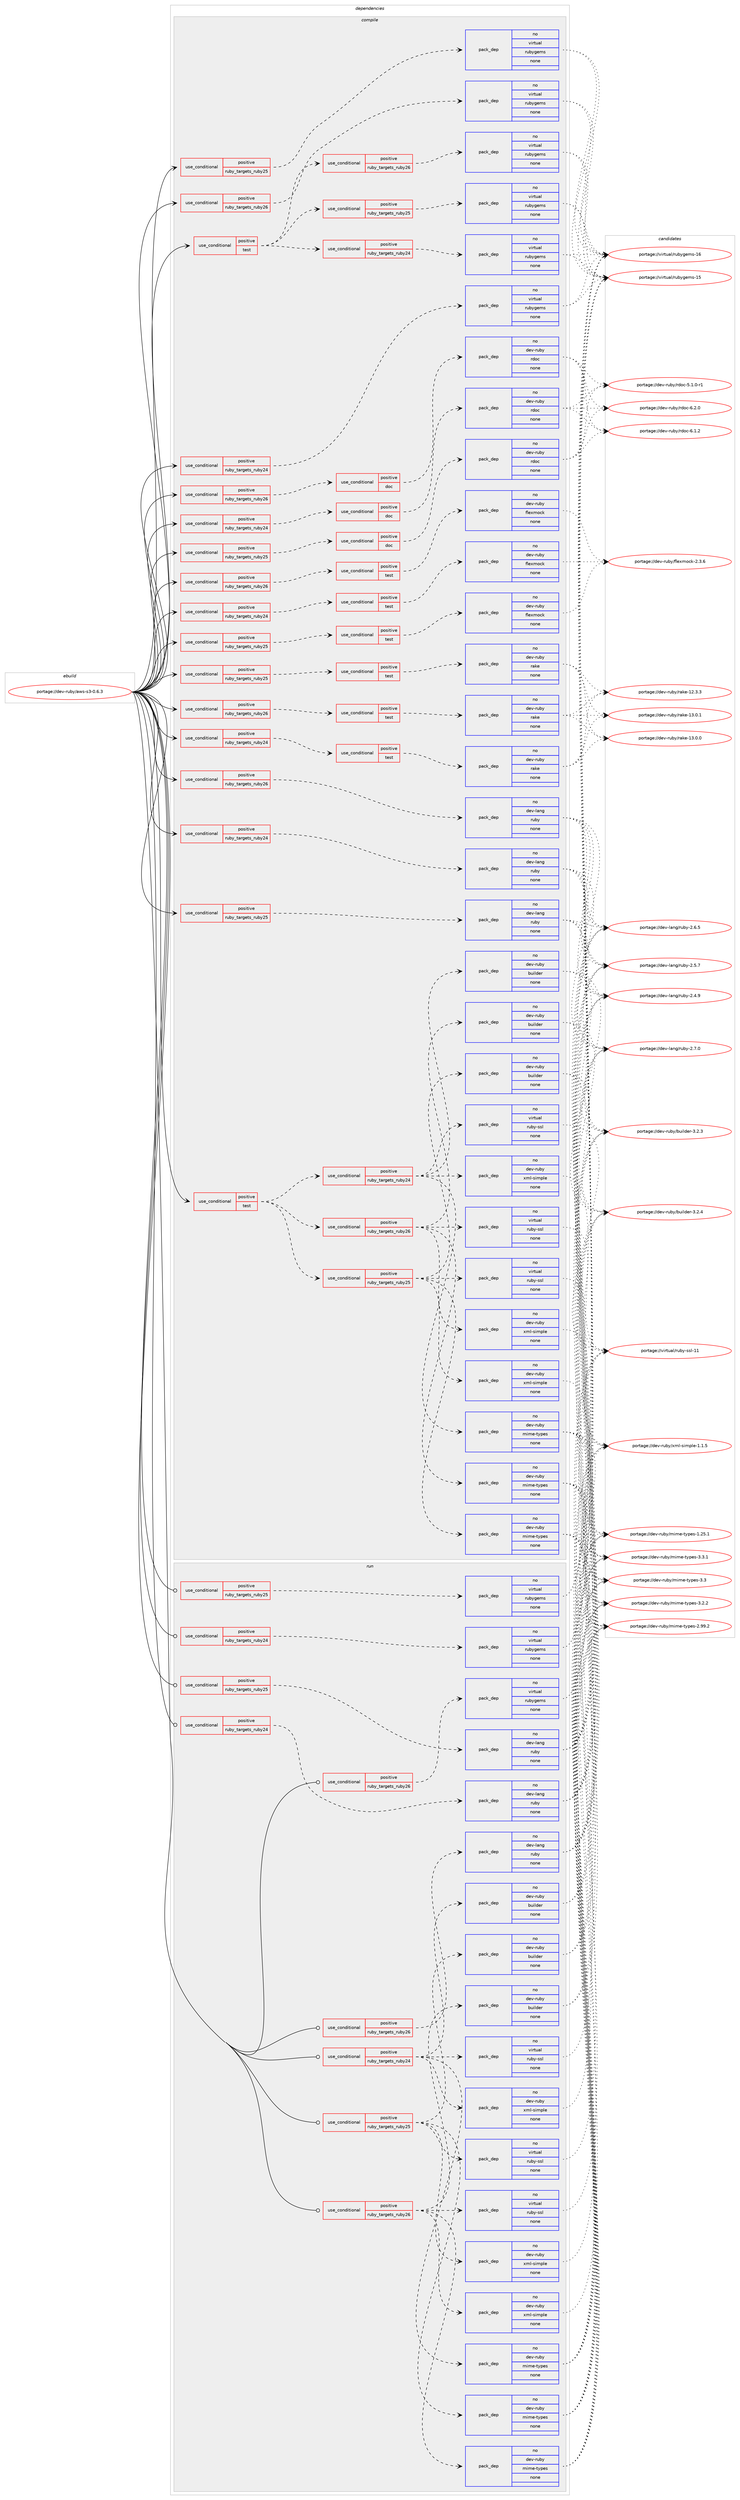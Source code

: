digraph prolog {

# *************
# Graph options
# *************

newrank=true;
concentrate=true;
compound=true;
graph [rankdir=LR,fontname=Helvetica,fontsize=10,ranksep=1.5];#, ranksep=2.5, nodesep=0.2];
edge  [arrowhead=vee];
node  [fontname=Helvetica,fontsize=10];

# **********
# The ebuild
# **********

subgraph cluster_leftcol {
color=gray;
rank=same;
label=<<i>ebuild</i>>;
id [label="portage://dev-ruby/aws-s3-0.6.3", color=red, width=4, href="../dev-ruby/aws-s3-0.6.3.svg"];
}

# ****************
# The dependencies
# ****************

subgraph cluster_midcol {
color=gray;
label=<<i>dependencies</i>>;
subgraph cluster_compile {
fillcolor="#eeeeee";
style=filled;
label=<<i>compile</i>>;
subgraph cond93172 {
dependency367430 [label=<<TABLE BORDER="0" CELLBORDER="1" CELLSPACING="0" CELLPADDING="4"><TR><TD ROWSPAN="3" CELLPADDING="10">use_conditional</TD></TR><TR><TD>positive</TD></TR><TR><TD>ruby_targets_ruby24</TD></TR></TABLE>>, shape=none, color=red];
subgraph cond93173 {
dependency367431 [label=<<TABLE BORDER="0" CELLBORDER="1" CELLSPACING="0" CELLPADDING="4"><TR><TD ROWSPAN="3" CELLPADDING="10">use_conditional</TD></TR><TR><TD>positive</TD></TR><TR><TD>doc</TD></TR></TABLE>>, shape=none, color=red];
subgraph pack269434 {
dependency367432 [label=<<TABLE BORDER="0" CELLBORDER="1" CELLSPACING="0" CELLPADDING="4" WIDTH="220"><TR><TD ROWSPAN="6" CELLPADDING="30">pack_dep</TD></TR><TR><TD WIDTH="110">no</TD></TR><TR><TD>dev-ruby</TD></TR><TR><TD>rdoc</TD></TR><TR><TD>none</TD></TR><TR><TD></TD></TR></TABLE>>, shape=none, color=blue];
}
dependency367431:e -> dependency367432:w [weight=20,style="dashed",arrowhead="vee"];
}
dependency367430:e -> dependency367431:w [weight=20,style="dashed",arrowhead="vee"];
}
id:e -> dependency367430:w [weight=20,style="solid",arrowhead="vee"];
subgraph cond93174 {
dependency367433 [label=<<TABLE BORDER="0" CELLBORDER="1" CELLSPACING="0" CELLPADDING="4"><TR><TD ROWSPAN="3" CELLPADDING="10">use_conditional</TD></TR><TR><TD>positive</TD></TR><TR><TD>ruby_targets_ruby24</TD></TR></TABLE>>, shape=none, color=red];
subgraph cond93175 {
dependency367434 [label=<<TABLE BORDER="0" CELLBORDER="1" CELLSPACING="0" CELLPADDING="4"><TR><TD ROWSPAN="3" CELLPADDING="10">use_conditional</TD></TR><TR><TD>positive</TD></TR><TR><TD>test</TD></TR></TABLE>>, shape=none, color=red];
subgraph pack269435 {
dependency367435 [label=<<TABLE BORDER="0" CELLBORDER="1" CELLSPACING="0" CELLPADDING="4" WIDTH="220"><TR><TD ROWSPAN="6" CELLPADDING="30">pack_dep</TD></TR><TR><TD WIDTH="110">no</TD></TR><TR><TD>dev-ruby</TD></TR><TR><TD>flexmock</TD></TR><TR><TD>none</TD></TR><TR><TD></TD></TR></TABLE>>, shape=none, color=blue];
}
dependency367434:e -> dependency367435:w [weight=20,style="dashed",arrowhead="vee"];
}
dependency367433:e -> dependency367434:w [weight=20,style="dashed",arrowhead="vee"];
}
id:e -> dependency367433:w [weight=20,style="solid",arrowhead="vee"];
subgraph cond93176 {
dependency367436 [label=<<TABLE BORDER="0" CELLBORDER="1" CELLSPACING="0" CELLPADDING="4"><TR><TD ROWSPAN="3" CELLPADDING="10">use_conditional</TD></TR><TR><TD>positive</TD></TR><TR><TD>ruby_targets_ruby24</TD></TR></TABLE>>, shape=none, color=red];
subgraph cond93177 {
dependency367437 [label=<<TABLE BORDER="0" CELLBORDER="1" CELLSPACING="0" CELLPADDING="4"><TR><TD ROWSPAN="3" CELLPADDING="10">use_conditional</TD></TR><TR><TD>positive</TD></TR><TR><TD>test</TD></TR></TABLE>>, shape=none, color=red];
subgraph pack269436 {
dependency367438 [label=<<TABLE BORDER="0" CELLBORDER="1" CELLSPACING="0" CELLPADDING="4" WIDTH="220"><TR><TD ROWSPAN="6" CELLPADDING="30">pack_dep</TD></TR><TR><TD WIDTH="110">no</TD></TR><TR><TD>dev-ruby</TD></TR><TR><TD>rake</TD></TR><TR><TD>none</TD></TR><TR><TD></TD></TR></TABLE>>, shape=none, color=blue];
}
dependency367437:e -> dependency367438:w [weight=20,style="dashed",arrowhead="vee"];
}
dependency367436:e -> dependency367437:w [weight=20,style="dashed",arrowhead="vee"];
}
id:e -> dependency367436:w [weight=20,style="solid",arrowhead="vee"];
subgraph cond93178 {
dependency367439 [label=<<TABLE BORDER="0" CELLBORDER="1" CELLSPACING="0" CELLPADDING="4"><TR><TD ROWSPAN="3" CELLPADDING="10">use_conditional</TD></TR><TR><TD>positive</TD></TR><TR><TD>ruby_targets_ruby24</TD></TR></TABLE>>, shape=none, color=red];
subgraph pack269437 {
dependency367440 [label=<<TABLE BORDER="0" CELLBORDER="1" CELLSPACING="0" CELLPADDING="4" WIDTH="220"><TR><TD ROWSPAN="6" CELLPADDING="30">pack_dep</TD></TR><TR><TD WIDTH="110">no</TD></TR><TR><TD>dev-lang</TD></TR><TR><TD>ruby</TD></TR><TR><TD>none</TD></TR><TR><TD></TD></TR></TABLE>>, shape=none, color=blue];
}
dependency367439:e -> dependency367440:w [weight=20,style="dashed",arrowhead="vee"];
}
id:e -> dependency367439:w [weight=20,style="solid",arrowhead="vee"];
subgraph cond93179 {
dependency367441 [label=<<TABLE BORDER="0" CELLBORDER="1" CELLSPACING="0" CELLPADDING="4"><TR><TD ROWSPAN="3" CELLPADDING="10">use_conditional</TD></TR><TR><TD>positive</TD></TR><TR><TD>ruby_targets_ruby24</TD></TR></TABLE>>, shape=none, color=red];
subgraph pack269438 {
dependency367442 [label=<<TABLE BORDER="0" CELLBORDER="1" CELLSPACING="0" CELLPADDING="4" WIDTH="220"><TR><TD ROWSPAN="6" CELLPADDING="30">pack_dep</TD></TR><TR><TD WIDTH="110">no</TD></TR><TR><TD>virtual</TD></TR><TR><TD>rubygems</TD></TR><TR><TD>none</TD></TR><TR><TD></TD></TR></TABLE>>, shape=none, color=blue];
}
dependency367441:e -> dependency367442:w [weight=20,style="dashed",arrowhead="vee"];
}
id:e -> dependency367441:w [weight=20,style="solid",arrowhead="vee"];
subgraph cond93180 {
dependency367443 [label=<<TABLE BORDER="0" CELLBORDER="1" CELLSPACING="0" CELLPADDING="4"><TR><TD ROWSPAN="3" CELLPADDING="10">use_conditional</TD></TR><TR><TD>positive</TD></TR><TR><TD>ruby_targets_ruby25</TD></TR></TABLE>>, shape=none, color=red];
subgraph cond93181 {
dependency367444 [label=<<TABLE BORDER="0" CELLBORDER="1" CELLSPACING="0" CELLPADDING="4"><TR><TD ROWSPAN="3" CELLPADDING="10">use_conditional</TD></TR><TR><TD>positive</TD></TR><TR><TD>doc</TD></TR></TABLE>>, shape=none, color=red];
subgraph pack269439 {
dependency367445 [label=<<TABLE BORDER="0" CELLBORDER="1" CELLSPACING="0" CELLPADDING="4" WIDTH="220"><TR><TD ROWSPAN="6" CELLPADDING="30">pack_dep</TD></TR><TR><TD WIDTH="110">no</TD></TR><TR><TD>dev-ruby</TD></TR><TR><TD>rdoc</TD></TR><TR><TD>none</TD></TR><TR><TD></TD></TR></TABLE>>, shape=none, color=blue];
}
dependency367444:e -> dependency367445:w [weight=20,style="dashed",arrowhead="vee"];
}
dependency367443:e -> dependency367444:w [weight=20,style="dashed",arrowhead="vee"];
}
id:e -> dependency367443:w [weight=20,style="solid",arrowhead="vee"];
subgraph cond93182 {
dependency367446 [label=<<TABLE BORDER="0" CELLBORDER="1" CELLSPACING="0" CELLPADDING="4"><TR><TD ROWSPAN="3" CELLPADDING="10">use_conditional</TD></TR><TR><TD>positive</TD></TR><TR><TD>ruby_targets_ruby25</TD></TR></TABLE>>, shape=none, color=red];
subgraph cond93183 {
dependency367447 [label=<<TABLE BORDER="0" CELLBORDER="1" CELLSPACING="0" CELLPADDING="4"><TR><TD ROWSPAN="3" CELLPADDING="10">use_conditional</TD></TR><TR><TD>positive</TD></TR><TR><TD>test</TD></TR></TABLE>>, shape=none, color=red];
subgraph pack269440 {
dependency367448 [label=<<TABLE BORDER="0" CELLBORDER="1" CELLSPACING="0" CELLPADDING="4" WIDTH="220"><TR><TD ROWSPAN="6" CELLPADDING="30">pack_dep</TD></TR><TR><TD WIDTH="110">no</TD></TR><TR><TD>dev-ruby</TD></TR><TR><TD>flexmock</TD></TR><TR><TD>none</TD></TR><TR><TD></TD></TR></TABLE>>, shape=none, color=blue];
}
dependency367447:e -> dependency367448:w [weight=20,style="dashed",arrowhead="vee"];
}
dependency367446:e -> dependency367447:w [weight=20,style="dashed",arrowhead="vee"];
}
id:e -> dependency367446:w [weight=20,style="solid",arrowhead="vee"];
subgraph cond93184 {
dependency367449 [label=<<TABLE BORDER="0" CELLBORDER="1" CELLSPACING="0" CELLPADDING="4"><TR><TD ROWSPAN="3" CELLPADDING="10">use_conditional</TD></TR><TR><TD>positive</TD></TR><TR><TD>ruby_targets_ruby25</TD></TR></TABLE>>, shape=none, color=red];
subgraph cond93185 {
dependency367450 [label=<<TABLE BORDER="0" CELLBORDER="1" CELLSPACING="0" CELLPADDING="4"><TR><TD ROWSPAN="3" CELLPADDING="10">use_conditional</TD></TR><TR><TD>positive</TD></TR><TR><TD>test</TD></TR></TABLE>>, shape=none, color=red];
subgraph pack269441 {
dependency367451 [label=<<TABLE BORDER="0" CELLBORDER="1" CELLSPACING="0" CELLPADDING="4" WIDTH="220"><TR><TD ROWSPAN="6" CELLPADDING="30">pack_dep</TD></TR><TR><TD WIDTH="110">no</TD></TR><TR><TD>dev-ruby</TD></TR><TR><TD>rake</TD></TR><TR><TD>none</TD></TR><TR><TD></TD></TR></TABLE>>, shape=none, color=blue];
}
dependency367450:e -> dependency367451:w [weight=20,style="dashed",arrowhead="vee"];
}
dependency367449:e -> dependency367450:w [weight=20,style="dashed",arrowhead="vee"];
}
id:e -> dependency367449:w [weight=20,style="solid",arrowhead="vee"];
subgraph cond93186 {
dependency367452 [label=<<TABLE BORDER="0" CELLBORDER="1" CELLSPACING="0" CELLPADDING="4"><TR><TD ROWSPAN="3" CELLPADDING="10">use_conditional</TD></TR><TR><TD>positive</TD></TR><TR><TD>ruby_targets_ruby25</TD></TR></TABLE>>, shape=none, color=red];
subgraph pack269442 {
dependency367453 [label=<<TABLE BORDER="0" CELLBORDER="1" CELLSPACING="0" CELLPADDING="4" WIDTH="220"><TR><TD ROWSPAN="6" CELLPADDING="30">pack_dep</TD></TR><TR><TD WIDTH="110">no</TD></TR><TR><TD>dev-lang</TD></TR><TR><TD>ruby</TD></TR><TR><TD>none</TD></TR><TR><TD></TD></TR></TABLE>>, shape=none, color=blue];
}
dependency367452:e -> dependency367453:w [weight=20,style="dashed",arrowhead="vee"];
}
id:e -> dependency367452:w [weight=20,style="solid",arrowhead="vee"];
subgraph cond93187 {
dependency367454 [label=<<TABLE BORDER="0" CELLBORDER="1" CELLSPACING="0" CELLPADDING="4"><TR><TD ROWSPAN="3" CELLPADDING="10">use_conditional</TD></TR><TR><TD>positive</TD></TR><TR><TD>ruby_targets_ruby25</TD></TR></TABLE>>, shape=none, color=red];
subgraph pack269443 {
dependency367455 [label=<<TABLE BORDER="0" CELLBORDER="1" CELLSPACING="0" CELLPADDING="4" WIDTH="220"><TR><TD ROWSPAN="6" CELLPADDING="30">pack_dep</TD></TR><TR><TD WIDTH="110">no</TD></TR><TR><TD>virtual</TD></TR><TR><TD>rubygems</TD></TR><TR><TD>none</TD></TR><TR><TD></TD></TR></TABLE>>, shape=none, color=blue];
}
dependency367454:e -> dependency367455:w [weight=20,style="dashed",arrowhead="vee"];
}
id:e -> dependency367454:w [weight=20,style="solid",arrowhead="vee"];
subgraph cond93188 {
dependency367456 [label=<<TABLE BORDER="0" CELLBORDER="1" CELLSPACING="0" CELLPADDING="4"><TR><TD ROWSPAN="3" CELLPADDING="10">use_conditional</TD></TR><TR><TD>positive</TD></TR><TR><TD>ruby_targets_ruby26</TD></TR></TABLE>>, shape=none, color=red];
subgraph cond93189 {
dependency367457 [label=<<TABLE BORDER="0" CELLBORDER="1" CELLSPACING="0" CELLPADDING="4"><TR><TD ROWSPAN="3" CELLPADDING="10">use_conditional</TD></TR><TR><TD>positive</TD></TR><TR><TD>doc</TD></TR></TABLE>>, shape=none, color=red];
subgraph pack269444 {
dependency367458 [label=<<TABLE BORDER="0" CELLBORDER="1" CELLSPACING="0" CELLPADDING="4" WIDTH="220"><TR><TD ROWSPAN="6" CELLPADDING="30">pack_dep</TD></TR><TR><TD WIDTH="110">no</TD></TR><TR><TD>dev-ruby</TD></TR><TR><TD>rdoc</TD></TR><TR><TD>none</TD></TR><TR><TD></TD></TR></TABLE>>, shape=none, color=blue];
}
dependency367457:e -> dependency367458:w [weight=20,style="dashed",arrowhead="vee"];
}
dependency367456:e -> dependency367457:w [weight=20,style="dashed",arrowhead="vee"];
}
id:e -> dependency367456:w [weight=20,style="solid",arrowhead="vee"];
subgraph cond93190 {
dependency367459 [label=<<TABLE BORDER="0" CELLBORDER="1" CELLSPACING="0" CELLPADDING="4"><TR><TD ROWSPAN="3" CELLPADDING="10">use_conditional</TD></TR><TR><TD>positive</TD></TR><TR><TD>ruby_targets_ruby26</TD></TR></TABLE>>, shape=none, color=red];
subgraph cond93191 {
dependency367460 [label=<<TABLE BORDER="0" CELLBORDER="1" CELLSPACING="0" CELLPADDING="4"><TR><TD ROWSPAN="3" CELLPADDING="10">use_conditional</TD></TR><TR><TD>positive</TD></TR><TR><TD>test</TD></TR></TABLE>>, shape=none, color=red];
subgraph pack269445 {
dependency367461 [label=<<TABLE BORDER="0" CELLBORDER="1" CELLSPACING="0" CELLPADDING="4" WIDTH="220"><TR><TD ROWSPAN="6" CELLPADDING="30">pack_dep</TD></TR><TR><TD WIDTH="110">no</TD></TR><TR><TD>dev-ruby</TD></TR><TR><TD>flexmock</TD></TR><TR><TD>none</TD></TR><TR><TD></TD></TR></TABLE>>, shape=none, color=blue];
}
dependency367460:e -> dependency367461:w [weight=20,style="dashed",arrowhead="vee"];
}
dependency367459:e -> dependency367460:w [weight=20,style="dashed",arrowhead="vee"];
}
id:e -> dependency367459:w [weight=20,style="solid",arrowhead="vee"];
subgraph cond93192 {
dependency367462 [label=<<TABLE BORDER="0" CELLBORDER="1" CELLSPACING="0" CELLPADDING="4"><TR><TD ROWSPAN="3" CELLPADDING="10">use_conditional</TD></TR><TR><TD>positive</TD></TR><TR><TD>ruby_targets_ruby26</TD></TR></TABLE>>, shape=none, color=red];
subgraph cond93193 {
dependency367463 [label=<<TABLE BORDER="0" CELLBORDER="1" CELLSPACING="0" CELLPADDING="4"><TR><TD ROWSPAN="3" CELLPADDING="10">use_conditional</TD></TR><TR><TD>positive</TD></TR><TR><TD>test</TD></TR></TABLE>>, shape=none, color=red];
subgraph pack269446 {
dependency367464 [label=<<TABLE BORDER="0" CELLBORDER="1" CELLSPACING="0" CELLPADDING="4" WIDTH="220"><TR><TD ROWSPAN="6" CELLPADDING="30">pack_dep</TD></TR><TR><TD WIDTH="110">no</TD></TR><TR><TD>dev-ruby</TD></TR><TR><TD>rake</TD></TR><TR><TD>none</TD></TR><TR><TD></TD></TR></TABLE>>, shape=none, color=blue];
}
dependency367463:e -> dependency367464:w [weight=20,style="dashed",arrowhead="vee"];
}
dependency367462:e -> dependency367463:w [weight=20,style="dashed",arrowhead="vee"];
}
id:e -> dependency367462:w [weight=20,style="solid",arrowhead="vee"];
subgraph cond93194 {
dependency367465 [label=<<TABLE BORDER="0" CELLBORDER="1" CELLSPACING="0" CELLPADDING="4"><TR><TD ROWSPAN="3" CELLPADDING="10">use_conditional</TD></TR><TR><TD>positive</TD></TR><TR><TD>ruby_targets_ruby26</TD></TR></TABLE>>, shape=none, color=red];
subgraph pack269447 {
dependency367466 [label=<<TABLE BORDER="0" CELLBORDER="1" CELLSPACING="0" CELLPADDING="4" WIDTH="220"><TR><TD ROWSPAN="6" CELLPADDING="30">pack_dep</TD></TR><TR><TD WIDTH="110">no</TD></TR><TR><TD>dev-lang</TD></TR><TR><TD>ruby</TD></TR><TR><TD>none</TD></TR><TR><TD></TD></TR></TABLE>>, shape=none, color=blue];
}
dependency367465:e -> dependency367466:w [weight=20,style="dashed",arrowhead="vee"];
}
id:e -> dependency367465:w [weight=20,style="solid",arrowhead="vee"];
subgraph cond93195 {
dependency367467 [label=<<TABLE BORDER="0" CELLBORDER="1" CELLSPACING="0" CELLPADDING="4"><TR><TD ROWSPAN="3" CELLPADDING="10">use_conditional</TD></TR><TR><TD>positive</TD></TR><TR><TD>ruby_targets_ruby26</TD></TR></TABLE>>, shape=none, color=red];
subgraph pack269448 {
dependency367468 [label=<<TABLE BORDER="0" CELLBORDER="1" CELLSPACING="0" CELLPADDING="4" WIDTH="220"><TR><TD ROWSPAN="6" CELLPADDING="30">pack_dep</TD></TR><TR><TD WIDTH="110">no</TD></TR><TR><TD>virtual</TD></TR><TR><TD>rubygems</TD></TR><TR><TD>none</TD></TR><TR><TD></TD></TR></TABLE>>, shape=none, color=blue];
}
dependency367467:e -> dependency367468:w [weight=20,style="dashed",arrowhead="vee"];
}
id:e -> dependency367467:w [weight=20,style="solid",arrowhead="vee"];
subgraph cond93196 {
dependency367469 [label=<<TABLE BORDER="0" CELLBORDER="1" CELLSPACING="0" CELLPADDING="4"><TR><TD ROWSPAN="3" CELLPADDING="10">use_conditional</TD></TR><TR><TD>positive</TD></TR><TR><TD>test</TD></TR></TABLE>>, shape=none, color=red];
subgraph cond93197 {
dependency367470 [label=<<TABLE BORDER="0" CELLBORDER="1" CELLSPACING="0" CELLPADDING="4"><TR><TD ROWSPAN="3" CELLPADDING="10">use_conditional</TD></TR><TR><TD>positive</TD></TR><TR><TD>ruby_targets_ruby24</TD></TR></TABLE>>, shape=none, color=red];
subgraph pack269449 {
dependency367471 [label=<<TABLE BORDER="0" CELLBORDER="1" CELLSPACING="0" CELLPADDING="4" WIDTH="220"><TR><TD ROWSPAN="6" CELLPADDING="30">pack_dep</TD></TR><TR><TD WIDTH="110">no</TD></TR><TR><TD>dev-ruby</TD></TR><TR><TD>xml-simple</TD></TR><TR><TD>none</TD></TR><TR><TD></TD></TR></TABLE>>, shape=none, color=blue];
}
dependency367470:e -> dependency367471:w [weight=20,style="dashed",arrowhead="vee"];
subgraph pack269450 {
dependency367472 [label=<<TABLE BORDER="0" CELLBORDER="1" CELLSPACING="0" CELLPADDING="4" WIDTH="220"><TR><TD ROWSPAN="6" CELLPADDING="30">pack_dep</TD></TR><TR><TD WIDTH="110">no</TD></TR><TR><TD>dev-ruby</TD></TR><TR><TD>builder</TD></TR><TR><TD>none</TD></TR><TR><TD></TD></TR></TABLE>>, shape=none, color=blue];
}
dependency367470:e -> dependency367472:w [weight=20,style="dashed",arrowhead="vee"];
subgraph pack269451 {
dependency367473 [label=<<TABLE BORDER="0" CELLBORDER="1" CELLSPACING="0" CELLPADDING="4" WIDTH="220"><TR><TD ROWSPAN="6" CELLPADDING="30">pack_dep</TD></TR><TR><TD WIDTH="110">no</TD></TR><TR><TD>dev-ruby</TD></TR><TR><TD>mime-types</TD></TR><TR><TD>none</TD></TR><TR><TD></TD></TR></TABLE>>, shape=none, color=blue];
}
dependency367470:e -> dependency367473:w [weight=20,style="dashed",arrowhead="vee"];
subgraph pack269452 {
dependency367474 [label=<<TABLE BORDER="0" CELLBORDER="1" CELLSPACING="0" CELLPADDING="4" WIDTH="220"><TR><TD ROWSPAN="6" CELLPADDING="30">pack_dep</TD></TR><TR><TD WIDTH="110">no</TD></TR><TR><TD>virtual</TD></TR><TR><TD>ruby-ssl</TD></TR><TR><TD>none</TD></TR><TR><TD></TD></TR></TABLE>>, shape=none, color=blue];
}
dependency367470:e -> dependency367474:w [weight=20,style="dashed",arrowhead="vee"];
}
dependency367469:e -> dependency367470:w [weight=20,style="dashed",arrowhead="vee"];
subgraph cond93198 {
dependency367475 [label=<<TABLE BORDER="0" CELLBORDER="1" CELLSPACING="0" CELLPADDING="4"><TR><TD ROWSPAN="3" CELLPADDING="10">use_conditional</TD></TR><TR><TD>positive</TD></TR><TR><TD>ruby_targets_ruby25</TD></TR></TABLE>>, shape=none, color=red];
subgraph pack269453 {
dependency367476 [label=<<TABLE BORDER="0" CELLBORDER="1" CELLSPACING="0" CELLPADDING="4" WIDTH="220"><TR><TD ROWSPAN="6" CELLPADDING="30">pack_dep</TD></TR><TR><TD WIDTH="110">no</TD></TR><TR><TD>dev-ruby</TD></TR><TR><TD>xml-simple</TD></TR><TR><TD>none</TD></TR><TR><TD></TD></TR></TABLE>>, shape=none, color=blue];
}
dependency367475:e -> dependency367476:w [weight=20,style="dashed",arrowhead="vee"];
subgraph pack269454 {
dependency367477 [label=<<TABLE BORDER="0" CELLBORDER="1" CELLSPACING="0" CELLPADDING="4" WIDTH="220"><TR><TD ROWSPAN="6" CELLPADDING="30">pack_dep</TD></TR><TR><TD WIDTH="110">no</TD></TR><TR><TD>dev-ruby</TD></TR><TR><TD>builder</TD></TR><TR><TD>none</TD></TR><TR><TD></TD></TR></TABLE>>, shape=none, color=blue];
}
dependency367475:e -> dependency367477:w [weight=20,style="dashed",arrowhead="vee"];
subgraph pack269455 {
dependency367478 [label=<<TABLE BORDER="0" CELLBORDER="1" CELLSPACING="0" CELLPADDING="4" WIDTH="220"><TR><TD ROWSPAN="6" CELLPADDING="30">pack_dep</TD></TR><TR><TD WIDTH="110">no</TD></TR><TR><TD>dev-ruby</TD></TR><TR><TD>mime-types</TD></TR><TR><TD>none</TD></TR><TR><TD></TD></TR></TABLE>>, shape=none, color=blue];
}
dependency367475:e -> dependency367478:w [weight=20,style="dashed",arrowhead="vee"];
subgraph pack269456 {
dependency367479 [label=<<TABLE BORDER="0" CELLBORDER="1" CELLSPACING="0" CELLPADDING="4" WIDTH="220"><TR><TD ROWSPAN="6" CELLPADDING="30">pack_dep</TD></TR><TR><TD WIDTH="110">no</TD></TR><TR><TD>virtual</TD></TR><TR><TD>ruby-ssl</TD></TR><TR><TD>none</TD></TR><TR><TD></TD></TR></TABLE>>, shape=none, color=blue];
}
dependency367475:e -> dependency367479:w [weight=20,style="dashed",arrowhead="vee"];
}
dependency367469:e -> dependency367475:w [weight=20,style="dashed",arrowhead="vee"];
subgraph cond93199 {
dependency367480 [label=<<TABLE BORDER="0" CELLBORDER="1" CELLSPACING="0" CELLPADDING="4"><TR><TD ROWSPAN="3" CELLPADDING="10">use_conditional</TD></TR><TR><TD>positive</TD></TR><TR><TD>ruby_targets_ruby26</TD></TR></TABLE>>, shape=none, color=red];
subgraph pack269457 {
dependency367481 [label=<<TABLE BORDER="0" CELLBORDER="1" CELLSPACING="0" CELLPADDING="4" WIDTH="220"><TR><TD ROWSPAN="6" CELLPADDING="30">pack_dep</TD></TR><TR><TD WIDTH="110">no</TD></TR><TR><TD>dev-ruby</TD></TR><TR><TD>xml-simple</TD></TR><TR><TD>none</TD></TR><TR><TD></TD></TR></TABLE>>, shape=none, color=blue];
}
dependency367480:e -> dependency367481:w [weight=20,style="dashed",arrowhead="vee"];
subgraph pack269458 {
dependency367482 [label=<<TABLE BORDER="0" CELLBORDER="1" CELLSPACING="0" CELLPADDING="4" WIDTH="220"><TR><TD ROWSPAN="6" CELLPADDING="30">pack_dep</TD></TR><TR><TD WIDTH="110">no</TD></TR><TR><TD>dev-ruby</TD></TR><TR><TD>builder</TD></TR><TR><TD>none</TD></TR><TR><TD></TD></TR></TABLE>>, shape=none, color=blue];
}
dependency367480:e -> dependency367482:w [weight=20,style="dashed",arrowhead="vee"];
subgraph pack269459 {
dependency367483 [label=<<TABLE BORDER="0" CELLBORDER="1" CELLSPACING="0" CELLPADDING="4" WIDTH="220"><TR><TD ROWSPAN="6" CELLPADDING="30">pack_dep</TD></TR><TR><TD WIDTH="110">no</TD></TR><TR><TD>dev-ruby</TD></TR><TR><TD>mime-types</TD></TR><TR><TD>none</TD></TR><TR><TD></TD></TR></TABLE>>, shape=none, color=blue];
}
dependency367480:e -> dependency367483:w [weight=20,style="dashed",arrowhead="vee"];
subgraph pack269460 {
dependency367484 [label=<<TABLE BORDER="0" CELLBORDER="1" CELLSPACING="0" CELLPADDING="4" WIDTH="220"><TR><TD ROWSPAN="6" CELLPADDING="30">pack_dep</TD></TR><TR><TD WIDTH="110">no</TD></TR><TR><TD>virtual</TD></TR><TR><TD>ruby-ssl</TD></TR><TR><TD>none</TD></TR><TR><TD></TD></TR></TABLE>>, shape=none, color=blue];
}
dependency367480:e -> dependency367484:w [weight=20,style="dashed",arrowhead="vee"];
}
dependency367469:e -> dependency367480:w [weight=20,style="dashed",arrowhead="vee"];
}
id:e -> dependency367469:w [weight=20,style="solid",arrowhead="vee"];
subgraph cond93200 {
dependency367485 [label=<<TABLE BORDER="0" CELLBORDER="1" CELLSPACING="0" CELLPADDING="4"><TR><TD ROWSPAN="3" CELLPADDING="10">use_conditional</TD></TR><TR><TD>positive</TD></TR><TR><TD>test</TD></TR></TABLE>>, shape=none, color=red];
subgraph cond93201 {
dependency367486 [label=<<TABLE BORDER="0" CELLBORDER="1" CELLSPACING="0" CELLPADDING="4"><TR><TD ROWSPAN="3" CELLPADDING="10">use_conditional</TD></TR><TR><TD>positive</TD></TR><TR><TD>ruby_targets_ruby24</TD></TR></TABLE>>, shape=none, color=red];
subgraph pack269461 {
dependency367487 [label=<<TABLE BORDER="0" CELLBORDER="1" CELLSPACING="0" CELLPADDING="4" WIDTH="220"><TR><TD ROWSPAN="6" CELLPADDING="30">pack_dep</TD></TR><TR><TD WIDTH="110">no</TD></TR><TR><TD>virtual</TD></TR><TR><TD>rubygems</TD></TR><TR><TD>none</TD></TR><TR><TD></TD></TR></TABLE>>, shape=none, color=blue];
}
dependency367486:e -> dependency367487:w [weight=20,style="dashed",arrowhead="vee"];
}
dependency367485:e -> dependency367486:w [weight=20,style="dashed",arrowhead="vee"];
subgraph cond93202 {
dependency367488 [label=<<TABLE BORDER="0" CELLBORDER="1" CELLSPACING="0" CELLPADDING="4"><TR><TD ROWSPAN="3" CELLPADDING="10">use_conditional</TD></TR><TR><TD>positive</TD></TR><TR><TD>ruby_targets_ruby25</TD></TR></TABLE>>, shape=none, color=red];
subgraph pack269462 {
dependency367489 [label=<<TABLE BORDER="0" CELLBORDER="1" CELLSPACING="0" CELLPADDING="4" WIDTH="220"><TR><TD ROWSPAN="6" CELLPADDING="30">pack_dep</TD></TR><TR><TD WIDTH="110">no</TD></TR><TR><TD>virtual</TD></TR><TR><TD>rubygems</TD></TR><TR><TD>none</TD></TR><TR><TD></TD></TR></TABLE>>, shape=none, color=blue];
}
dependency367488:e -> dependency367489:w [weight=20,style="dashed",arrowhead="vee"];
}
dependency367485:e -> dependency367488:w [weight=20,style="dashed",arrowhead="vee"];
subgraph cond93203 {
dependency367490 [label=<<TABLE BORDER="0" CELLBORDER="1" CELLSPACING="0" CELLPADDING="4"><TR><TD ROWSPAN="3" CELLPADDING="10">use_conditional</TD></TR><TR><TD>positive</TD></TR><TR><TD>ruby_targets_ruby26</TD></TR></TABLE>>, shape=none, color=red];
subgraph pack269463 {
dependency367491 [label=<<TABLE BORDER="0" CELLBORDER="1" CELLSPACING="0" CELLPADDING="4" WIDTH="220"><TR><TD ROWSPAN="6" CELLPADDING="30">pack_dep</TD></TR><TR><TD WIDTH="110">no</TD></TR><TR><TD>virtual</TD></TR><TR><TD>rubygems</TD></TR><TR><TD>none</TD></TR><TR><TD></TD></TR></TABLE>>, shape=none, color=blue];
}
dependency367490:e -> dependency367491:w [weight=20,style="dashed",arrowhead="vee"];
}
dependency367485:e -> dependency367490:w [weight=20,style="dashed",arrowhead="vee"];
}
id:e -> dependency367485:w [weight=20,style="solid",arrowhead="vee"];
}
subgraph cluster_compileandrun {
fillcolor="#eeeeee";
style=filled;
label=<<i>compile and run</i>>;
}
subgraph cluster_run {
fillcolor="#eeeeee";
style=filled;
label=<<i>run</i>>;
subgraph cond93204 {
dependency367492 [label=<<TABLE BORDER="0" CELLBORDER="1" CELLSPACING="0" CELLPADDING="4"><TR><TD ROWSPAN="3" CELLPADDING="10">use_conditional</TD></TR><TR><TD>positive</TD></TR><TR><TD>ruby_targets_ruby24</TD></TR></TABLE>>, shape=none, color=red];
subgraph pack269464 {
dependency367493 [label=<<TABLE BORDER="0" CELLBORDER="1" CELLSPACING="0" CELLPADDING="4" WIDTH="220"><TR><TD ROWSPAN="6" CELLPADDING="30">pack_dep</TD></TR><TR><TD WIDTH="110">no</TD></TR><TR><TD>dev-lang</TD></TR><TR><TD>ruby</TD></TR><TR><TD>none</TD></TR><TR><TD></TD></TR></TABLE>>, shape=none, color=blue];
}
dependency367492:e -> dependency367493:w [weight=20,style="dashed",arrowhead="vee"];
}
id:e -> dependency367492:w [weight=20,style="solid",arrowhead="odot"];
subgraph cond93205 {
dependency367494 [label=<<TABLE BORDER="0" CELLBORDER="1" CELLSPACING="0" CELLPADDING="4"><TR><TD ROWSPAN="3" CELLPADDING="10">use_conditional</TD></TR><TR><TD>positive</TD></TR><TR><TD>ruby_targets_ruby24</TD></TR></TABLE>>, shape=none, color=red];
subgraph pack269465 {
dependency367495 [label=<<TABLE BORDER="0" CELLBORDER="1" CELLSPACING="0" CELLPADDING="4" WIDTH="220"><TR><TD ROWSPAN="6" CELLPADDING="30">pack_dep</TD></TR><TR><TD WIDTH="110">no</TD></TR><TR><TD>dev-ruby</TD></TR><TR><TD>xml-simple</TD></TR><TR><TD>none</TD></TR><TR><TD></TD></TR></TABLE>>, shape=none, color=blue];
}
dependency367494:e -> dependency367495:w [weight=20,style="dashed",arrowhead="vee"];
subgraph pack269466 {
dependency367496 [label=<<TABLE BORDER="0" CELLBORDER="1" CELLSPACING="0" CELLPADDING="4" WIDTH="220"><TR><TD ROWSPAN="6" CELLPADDING="30">pack_dep</TD></TR><TR><TD WIDTH="110">no</TD></TR><TR><TD>dev-ruby</TD></TR><TR><TD>builder</TD></TR><TR><TD>none</TD></TR><TR><TD></TD></TR></TABLE>>, shape=none, color=blue];
}
dependency367494:e -> dependency367496:w [weight=20,style="dashed",arrowhead="vee"];
subgraph pack269467 {
dependency367497 [label=<<TABLE BORDER="0" CELLBORDER="1" CELLSPACING="0" CELLPADDING="4" WIDTH="220"><TR><TD ROWSPAN="6" CELLPADDING="30">pack_dep</TD></TR><TR><TD WIDTH="110">no</TD></TR><TR><TD>dev-ruby</TD></TR><TR><TD>mime-types</TD></TR><TR><TD>none</TD></TR><TR><TD></TD></TR></TABLE>>, shape=none, color=blue];
}
dependency367494:e -> dependency367497:w [weight=20,style="dashed",arrowhead="vee"];
subgraph pack269468 {
dependency367498 [label=<<TABLE BORDER="0" CELLBORDER="1" CELLSPACING="0" CELLPADDING="4" WIDTH="220"><TR><TD ROWSPAN="6" CELLPADDING="30">pack_dep</TD></TR><TR><TD WIDTH="110">no</TD></TR><TR><TD>virtual</TD></TR><TR><TD>ruby-ssl</TD></TR><TR><TD>none</TD></TR><TR><TD></TD></TR></TABLE>>, shape=none, color=blue];
}
dependency367494:e -> dependency367498:w [weight=20,style="dashed",arrowhead="vee"];
}
id:e -> dependency367494:w [weight=20,style="solid",arrowhead="odot"];
subgraph cond93206 {
dependency367499 [label=<<TABLE BORDER="0" CELLBORDER="1" CELLSPACING="0" CELLPADDING="4"><TR><TD ROWSPAN="3" CELLPADDING="10">use_conditional</TD></TR><TR><TD>positive</TD></TR><TR><TD>ruby_targets_ruby24</TD></TR></TABLE>>, shape=none, color=red];
subgraph pack269469 {
dependency367500 [label=<<TABLE BORDER="0" CELLBORDER="1" CELLSPACING="0" CELLPADDING="4" WIDTH="220"><TR><TD ROWSPAN="6" CELLPADDING="30">pack_dep</TD></TR><TR><TD WIDTH="110">no</TD></TR><TR><TD>virtual</TD></TR><TR><TD>rubygems</TD></TR><TR><TD>none</TD></TR><TR><TD></TD></TR></TABLE>>, shape=none, color=blue];
}
dependency367499:e -> dependency367500:w [weight=20,style="dashed",arrowhead="vee"];
}
id:e -> dependency367499:w [weight=20,style="solid",arrowhead="odot"];
subgraph cond93207 {
dependency367501 [label=<<TABLE BORDER="0" CELLBORDER="1" CELLSPACING="0" CELLPADDING="4"><TR><TD ROWSPAN="3" CELLPADDING="10">use_conditional</TD></TR><TR><TD>positive</TD></TR><TR><TD>ruby_targets_ruby25</TD></TR></TABLE>>, shape=none, color=red];
subgraph pack269470 {
dependency367502 [label=<<TABLE BORDER="0" CELLBORDER="1" CELLSPACING="0" CELLPADDING="4" WIDTH="220"><TR><TD ROWSPAN="6" CELLPADDING="30">pack_dep</TD></TR><TR><TD WIDTH="110">no</TD></TR><TR><TD>dev-lang</TD></TR><TR><TD>ruby</TD></TR><TR><TD>none</TD></TR><TR><TD></TD></TR></TABLE>>, shape=none, color=blue];
}
dependency367501:e -> dependency367502:w [weight=20,style="dashed",arrowhead="vee"];
}
id:e -> dependency367501:w [weight=20,style="solid",arrowhead="odot"];
subgraph cond93208 {
dependency367503 [label=<<TABLE BORDER="0" CELLBORDER="1" CELLSPACING="0" CELLPADDING="4"><TR><TD ROWSPAN="3" CELLPADDING="10">use_conditional</TD></TR><TR><TD>positive</TD></TR><TR><TD>ruby_targets_ruby25</TD></TR></TABLE>>, shape=none, color=red];
subgraph pack269471 {
dependency367504 [label=<<TABLE BORDER="0" CELLBORDER="1" CELLSPACING="0" CELLPADDING="4" WIDTH="220"><TR><TD ROWSPAN="6" CELLPADDING="30">pack_dep</TD></TR><TR><TD WIDTH="110">no</TD></TR><TR><TD>dev-ruby</TD></TR><TR><TD>xml-simple</TD></TR><TR><TD>none</TD></TR><TR><TD></TD></TR></TABLE>>, shape=none, color=blue];
}
dependency367503:e -> dependency367504:w [weight=20,style="dashed",arrowhead="vee"];
subgraph pack269472 {
dependency367505 [label=<<TABLE BORDER="0" CELLBORDER="1" CELLSPACING="0" CELLPADDING="4" WIDTH="220"><TR><TD ROWSPAN="6" CELLPADDING="30">pack_dep</TD></TR><TR><TD WIDTH="110">no</TD></TR><TR><TD>dev-ruby</TD></TR><TR><TD>builder</TD></TR><TR><TD>none</TD></TR><TR><TD></TD></TR></TABLE>>, shape=none, color=blue];
}
dependency367503:e -> dependency367505:w [weight=20,style="dashed",arrowhead="vee"];
subgraph pack269473 {
dependency367506 [label=<<TABLE BORDER="0" CELLBORDER="1" CELLSPACING="0" CELLPADDING="4" WIDTH="220"><TR><TD ROWSPAN="6" CELLPADDING="30">pack_dep</TD></TR><TR><TD WIDTH="110">no</TD></TR><TR><TD>dev-ruby</TD></TR><TR><TD>mime-types</TD></TR><TR><TD>none</TD></TR><TR><TD></TD></TR></TABLE>>, shape=none, color=blue];
}
dependency367503:e -> dependency367506:w [weight=20,style="dashed",arrowhead="vee"];
subgraph pack269474 {
dependency367507 [label=<<TABLE BORDER="0" CELLBORDER="1" CELLSPACING="0" CELLPADDING="4" WIDTH="220"><TR><TD ROWSPAN="6" CELLPADDING="30">pack_dep</TD></TR><TR><TD WIDTH="110">no</TD></TR><TR><TD>virtual</TD></TR><TR><TD>ruby-ssl</TD></TR><TR><TD>none</TD></TR><TR><TD></TD></TR></TABLE>>, shape=none, color=blue];
}
dependency367503:e -> dependency367507:w [weight=20,style="dashed",arrowhead="vee"];
}
id:e -> dependency367503:w [weight=20,style="solid",arrowhead="odot"];
subgraph cond93209 {
dependency367508 [label=<<TABLE BORDER="0" CELLBORDER="1" CELLSPACING="0" CELLPADDING="4"><TR><TD ROWSPAN="3" CELLPADDING="10">use_conditional</TD></TR><TR><TD>positive</TD></TR><TR><TD>ruby_targets_ruby25</TD></TR></TABLE>>, shape=none, color=red];
subgraph pack269475 {
dependency367509 [label=<<TABLE BORDER="0" CELLBORDER="1" CELLSPACING="0" CELLPADDING="4" WIDTH="220"><TR><TD ROWSPAN="6" CELLPADDING="30">pack_dep</TD></TR><TR><TD WIDTH="110">no</TD></TR><TR><TD>virtual</TD></TR><TR><TD>rubygems</TD></TR><TR><TD>none</TD></TR><TR><TD></TD></TR></TABLE>>, shape=none, color=blue];
}
dependency367508:e -> dependency367509:w [weight=20,style="dashed",arrowhead="vee"];
}
id:e -> dependency367508:w [weight=20,style="solid",arrowhead="odot"];
subgraph cond93210 {
dependency367510 [label=<<TABLE BORDER="0" CELLBORDER="1" CELLSPACING="0" CELLPADDING="4"><TR><TD ROWSPAN="3" CELLPADDING="10">use_conditional</TD></TR><TR><TD>positive</TD></TR><TR><TD>ruby_targets_ruby26</TD></TR></TABLE>>, shape=none, color=red];
subgraph pack269476 {
dependency367511 [label=<<TABLE BORDER="0" CELLBORDER="1" CELLSPACING="0" CELLPADDING="4" WIDTH="220"><TR><TD ROWSPAN="6" CELLPADDING="30">pack_dep</TD></TR><TR><TD WIDTH="110">no</TD></TR><TR><TD>dev-lang</TD></TR><TR><TD>ruby</TD></TR><TR><TD>none</TD></TR><TR><TD></TD></TR></TABLE>>, shape=none, color=blue];
}
dependency367510:e -> dependency367511:w [weight=20,style="dashed",arrowhead="vee"];
}
id:e -> dependency367510:w [weight=20,style="solid",arrowhead="odot"];
subgraph cond93211 {
dependency367512 [label=<<TABLE BORDER="0" CELLBORDER="1" CELLSPACING="0" CELLPADDING="4"><TR><TD ROWSPAN="3" CELLPADDING="10">use_conditional</TD></TR><TR><TD>positive</TD></TR><TR><TD>ruby_targets_ruby26</TD></TR></TABLE>>, shape=none, color=red];
subgraph pack269477 {
dependency367513 [label=<<TABLE BORDER="0" CELLBORDER="1" CELLSPACING="0" CELLPADDING="4" WIDTH="220"><TR><TD ROWSPAN="6" CELLPADDING="30">pack_dep</TD></TR><TR><TD WIDTH="110">no</TD></TR><TR><TD>dev-ruby</TD></TR><TR><TD>xml-simple</TD></TR><TR><TD>none</TD></TR><TR><TD></TD></TR></TABLE>>, shape=none, color=blue];
}
dependency367512:e -> dependency367513:w [weight=20,style="dashed",arrowhead="vee"];
subgraph pack269478 {
dependency367514 [label=<<TABLE BORDER="0" CELLBORDER="1" CELLSPACING="0" CELLPADDING="4" WIDTH="220"><TR><TD ROWSPAN="6" CELLPADDING="30">pack_dep</TD></TR><TR><TD WIDTH="110">no</TD></TR><TR><TD>dev-ruby</TD></TR><TR><TD>builder</TD></TR><TR><TD>none</TD></TR><TR><TD></TD></TR></TABLE>>, shape=none, color=blue];
}
dependency367512:e -> dependency367514:w [weight=20,style="dashed",arrowhead="vee"];
subgraph pack269479 {
dependency367515 [label=<<TABLE BORDER="0" CELLBORDER="1" CELLSPACING="0" CELLPADDING="4" WIDTH="220"><TR><TD ROWSPAN="6" CELLPADDING="30">pack_dep</TD></TR><TR><TD WIDTH="110">no</TD></TR><TR><TD>dev-ruby</TD></TR><TR><TD>mime-types</TD></TR><TR><TD>none</TD></TR><TR><TD></TD></TR></TABLE>>, shape=none, color=blue];
}
dependency367512:e -> dependency367515:w [weight=20,style="dashed",arrowhead="vee"];
subgraph pack269480 {
dependency367516 [label=<<TABLE BORDER="0" CELLBORDER="1" CELLSPACING="0" CELLPADDING="4" WIDTH="220"><TR><TD ROWSPAN="6" CELLPADDING="30">pack_dep</TD></TR><TR><TD WIDTH="110">no</TD></TR><TR><TD>virtual</TD></TR><TR><TD>ruby-ssl</TD></TR><TR><TD>none</TD></TR><TR><TD></TD></TR></TABLE>>, shape=none, color=blue];
}
dependency367512:e -> dependency367516:w [weight=20,style="dashed",arrowhead="vee"];
}
id:e -> dependency367512:w [weight=20,style="solid",arrowhead="odot"];
subgraph cond93212 {
dependency367517 [label=<<TABLE BORDER="0" CELLBORDER="1" CELLSPACING="0" CELLPADDING="4"><TR><TD ROWSPAN="3" CELLPADDING="10">use_conditional</TD></TR><TR><TD>positive</TD></TR><TR><TD>ruby_targets_ruby26</TD></TR></TABLE>>, shape=none, color=red];
subgraph pack269481 {
dependency367518 [label=<<TABLE BORDER="0" CELLBORDER="1" CELLSPACING="0" CELLPADDING="4" WIDTH="220"><TR><TD ROWSPAN="6" CELLPADDING="30">pack_dep</TD></TR><TR><TD WIDTH="110">no</TD></TR><TR><TD>virtual</TD></TR><TR><TD>rubygems</TD></TR><TR><TD>none</TD></TR><TR><TD></TD></TR></TABLE>>, shape=none, color=blue];
}
dependency367517:e -> dependency367518:w [weight=20,style="dashed",arrowhead="vee"];
}
id:e -> dependency367517:w [weight=20,style="solid",arrowhead="odot"];
}
}

# **************
# The candidates
# **************

subgraph cluster_choices {
rank=same;
color=gray;
label=<<i>candidates</i>>;

subgraph choice269434 {
color=black;
nodesep=1;
choice10010111845114117981214711410011199455446504648 [label="portage://dev-ruby/rdoc-6.2.0", color=red, width=4,href="../dev-ruby/rdoc-6.2.0.svg"];
choice10010111845114117981214711410011199455446494650 [label="portage://dev-ruby/rdoc-6.1.2", color=red, width=4,href="../dev-ruby/rdoc-6.1.2.svg"];
choice100101118451141179812147114100111994553464946484511449 [label="portage://dev-ruby/rdoc-5.1.0-r1", color=red, width=4,href="../dev-ruby/rdoc-5.1.0-r1.svg"];
dependency367432:e -> choice10010111845114117981214711410011199455446504648:w [style=dotted,weight="100"];
dependency367432:e -> choice10010111845114117981214711410011199455446494650:w [style=dotted,weight="100"];
dependency367432:e -> choice100101118451141179812147114100111994553464946484511449:w [style=dotted,weight="100"];
}
subgraph choice269435 {
color=black;
nodesep=1;
choice10010111845114117981214710210810112010911199107455046514654 [label="portage://dev-ruby/flexmock-2.3.6", color=red, width=4,href="../dev-ruby/flexmock-2.3.6.svg"];
dependency367435:e -> choice10010111845114117981214710210810112010911199107455046514654:w [style=dotted,weight="100"];
}
subgraph choice269436 {
color=black;
nodesep=1;
choice1001011184511411798121471149710710145495146484649 [label="portage://dev-ruby/rake-13.0.1", color=red, width=4,href="../dev-ruby/rake-13.0.1.svg"];
choice1001011184511411798121471149710710145495146484648 [label="portage://dev-ruby/rake-13.0.0", color=red, width=4,href="../dev-ruby/rake-13.0.0.svg"];
choice1001011184511411798121471149710710145495046514651 [label="portage://dev-ruby/rake-12.3.3", color=red, width=4,href="../dev-ruby/rake-12.3.3.svg"];
dependency367438:e -> choice1001011184511411798121471149710710145495146484649:w [style=dotted,weight="100"];
dependency367438:e -> choice1001011184511411798121471149710710145495146484648:w [style=dotted,weight="100"];
dependency367438:e -> choice1001011184511411798121471149710710145495046514651:w [style=dotted,weight="100"];
}
subgraph choice269437 {
color=black;
nodesep=1;
choice10010111845108971101034711411798121455046554648 [label="portage://dev-lang/ruby-2.7.0", color=red, width=4,href="../dev-lang/ruby-2.7.0.svg"];
choice10010111845108971101034711411798121455046544653 [label="portage://dev-lang/ruby-2.6.5", color=red, width=4,href="../dev-lang/ruby-2.6.5.svg"];
choice10010111845108971101034711411798121455046534655 [label="portage://dev-lang/ruby-2.5.7", color=red, width=4,href="../dev-lang/ruby-2.5.7.svg"];
choice10010111845108971101034711411798121455046524657 [label="portage://dev-lang/ruby-2.4.9", color=red, width=4,href="../dev-lang/ruby-2.4.9.svg"];
dependency367440:e -> choice10010111845108971101034711411798121455046554648:w [style=dotted,weight="100"];
dependency367440:e -> choice10010111845108971101034711411798121455046544653:w [style=dotted,weight="100"];
dependency367440:e -> choice10010111845108971101034711411798121455046534655:w [style=dotted,weight="100"];
dependency367440:e -> choice10010111845108971101034711411798121455046524657:w [style=dotted,weight="100"];
}
subgraph choice269438 {
color=black;
nodesep=1;
choice118105114116117971084711411798121103101109115454954 [label="portage://virtual/rubygems-16", color=red, width=4,href="../virtual/rubygems-16.svg"];
choice118105114116117971084711411798121103101109115454953 [label="portage://virtual/rubygems-15", color=red, width=4,href="../virtual/rubygems-15.svg"];
dependency367442:e -> choice118105114116117971084711411798121103101109115454954:w [style=dotted,weight="100"];
dependency367442:e -> choice118105114116117971084711411798121103101109115454953:w [style=dotted,weight="100"];
}
subgraph choice269439 {
color=black;
nodesep=1;
choice10010111845114117981214711410011199455446504648 [label="portage://dev-ruby/rdoc-6.2.0", color=red, width=4,href="../dev-ruby/rdoc-6.2.0.svg"];
choice10010111845114117981214711410011199455446494650 [label="portage://dev-ruby/rdoc-6.1.2", color=red, width=4,href="../dev-ruby/rdoc-6.1.2.svg"];
choice100101118451141179812147114100111994553464946484511449 [label="portage://dev-ruby/rdoc-5.1.0-r1", color=red, width=4,href="../dev-ruby/rdoc-5.1.0-r1.svg"];
dependency367445:e -> choice10010111845114117981214711410011199455446504648:w [style=dotted,weight="100"];
dependency367445:e -> choice10010111845114117981214711410011199455446494650:w [style=dotted,weight="100"];
dependency367445:e -> choice100101118451141179812147114100111994553464946484511449:w [style=dotted,weight="100"];
}
subgraph choice269440 {
color=black;
nodesep=1;
choice10010111845114117981214710210810112010911199107455046514654 [label="portage://dev-ruby/flexmock-2.3.6", color=red, width=4,href="../dev-ruby/flexmock-2.3.6.svg"];
dependency367448:e -> choice10010111845114117981214710210810112010911199107455046514654:w [style=dotted,weight="100"];
}
subgraph choice269441 {
color=black;
nodesep=1;
choice1001011184511411798121471149710710145495146484649 [label="portage://dev-ruby/rake-13.0.1", color=red, width=4,href="../dev-ruby/rake-13.0.1.svg"];
choice1001011184511411798121471149710710145495146484648 [label="portage://dev-ruby/rake-13.0.0", color=red, width=4,href="../dev-ruby/rake-13.0.0.svg"];
choice1001011184511411798121471149710710145495046514651 [label="portage://dev-ruby/rake-12.3.3", color=red, width=4,href="../dev-ruby/rake-12.3.3.svg"];
dependency367451:e -> choice1001011184511411798121471149710710145495146484649:w [style=dotted,weight="100"];
dependency367451:e -> choice1001011184511411798121471149710710145495146484648:w [style=dotted,weight="100"];
dependency367451:e -> choice1001011184511411798121471149710710145495046514651:w [style=dotted,weight="100"];
}
subgraph choice269442 {
color=black;
nodesep=1;
choice10010111845108971101034711411798121455046554648 [label="portage://dev-lang/ruby-2.7.0", color=red, width=4,href="../dev-lang/ruby-2.7.0.svg"];
choice10010111845108971101034711411798121455046544653 [label="portage://dev-lang/ruby-2.6.5", color=red, width=4,href="../dev-lang/ruby-2.6.5.svg"];
choice10010111845108971101034711411798121455046534655 [label="portage://dev-lang/ruby-2.5.7", color=red, width=4,href="../dev-lang/ruby-2.5.7.svg"];
choice10010111845108971101034711411798121455046524657 [label="portage://dev-lang/ruby-2.4.9", color=red, width=4,href="../dev-lang/ruby-2.4.9.svg"];
dependency367453:e -> choice10010111845108971101034711411798121455046554648:w [style=dotted,weight="100"];
dependency367453:e -> choice10010111845108971101034711411798121455046544653:w [style=dotted,weight="100"];
dependency367453:e -> choice10010111845108971101034711411798121455046534655:w [style=dotted,weight="100"];
dependency367453:e -> choice10010111845108971101034711411798121455046524657:w [style=dotted,weight="100"];
}
subgraph choice269443 {
color=black;
nodesep=1;
choice118105114116117971084711411798121103101109115454954 [label="portage://virtual/rubygems-16", color=red, width=4,href="../virtual/rubygems-16.svg"];
choice118105114116117971084711411798121103101109115454953 [label="portage://virtual/rubygems-15", color=red, width=4,href="../virtual/rubygems-15.svg"];
dependency367455:e -> choice118105114116117971084711411798121103101109115454954:w [style=dotted,weight="100"];
dependency367455:e -> choice118105114116117971084711411798121103101109115454953:w [style=dotted,weight="100"];
}
subgraph choice269444 {
color=black;
nodesep=1;
choice10010111845114117981214711410011199455446504648 [label="portage://dev-ruby/rdoc-6.2.0", color=red, width=4,href="../dev-ruby/rdoc-6.2.0.svg"];
choice10010111845114117981214711410011199455446494650 [label="portage://dev-ruby/rdoc-6.1.2", color=red, width=4,href="../dev-ruby/rdoc-6.1.2.svg"];
choice100101118451141179812147114100111994553464946484511449 [label="portage://dev-ruby/rdoc-5.1.0-r1", color=red, width=4,href="../dev-ruby/rdoc-5.1.0-r1.svg"];
dependency367458:e -> choice10010111845114117981214711410011199455446504648:w [style=dotted,weight="100"];
dependency367458:e -> choice10010111845114117981214711410011199455446494650:w [style=dotted,weight="100"];
dependency367458:e -> choice100101118451141179812147114100111994553464946484511449:w [style=dotted,weight="100"];
}
subgraph choice269445 {
color=black;
nodesep=1;
choice10010111845114117981214710210810112010911199107455046514654 [label="portage://dev-ruby/flexmock-2.3.6", color=red, width=4,href="../dev-ruby/flexmock-2.3.6.svg"];
dependency367461:e -> choice10010111845114117981214710210810112010911199107455046514654:w [style=dotted,weight="100"];
}
subgraph choice269446 {
color=black;
nodesep=1;
choice1001011184511411798121471149710710145495146484649 [label="portage://dev-ruby/rake-13.0.1", color=red, width=4,href="../dev-ruby/rake-13.0.1.svg"];
choice1001011184511411798121471149710710145495146484648 [label="portage://dev-ruby/rake-13.0.0", color=red, width=4,href="../dev-ruby/rake-13.0.0.svg"];
choice1001011184511411798121471149710710145495046514651 [label="portage://dev-ruby/rake-12.3.3", color=red, width=4,href="../dev-ruby/rake-12.3.3.svg"];
dependency367464:e -> choice1001011184511411798121471149710710145495146484649:w [style=dotted,weight="100"];
dependency367464:e -> choice1001011184511411798121471149710710145495146484648:w [style=dotted,weight="100"];
dependency367464:e -> choice1001011184511411798121471149710710145495046514651:w [style=dotted,weight="100"];
}
subgraph choice269447 {
color=black;
nodesep=1;
choice10010111845108971101034711411798121455046554648 [label="portage://dev-lang/ruby-2.7.0", color=red, width=4,href="../dev-lang/ruby-2.7.0.svg"];
choice10010111845108971101034711411798121455046544653 [label="portage://dev-lang/ruby-2.6.5", color=red, width=4,href="../dev-lang/ruby-2.6.5.svg"];
choice10010111845108971101034711411798121455046534655 [label="portage://dev-lang/ruby-2.5.7", color=red, width=4,href="../dev-lang/ruby-2.5.7.svg"];
choice10010111845108971101034711411798121455046524657 [label="portage://dev-lang/ruby-2.4.9", color=red, width=4,href="../dev-lang/ruby-2.4.9.svg"];
dependency367466:e -> choice10010111845108971101034711411798121455046554648:w [style=dotted,weight="100"];
dependency367466:e -> choice10010111845108971101034711411798121455046544653:w [style=dotted,weight="100"];
dependency367466:e -> choice10010111845108971101034711411798121455046534655:w [style=dotted,weight="100"];
dependency367466:e -> choice10010111845108971101034711411798121455046524657:w [style=dotted,weight="100"];
}
subgraph choice269448 {
color=black;
nodesep=1;
choice118105114116117971084711411798121103101109115454954 [label="portage://virtual/rubygems-16", color=red, width=4,href="../virtual/rubygems-16.svg"];
choice118105114116117971084711411798121103101109115454953 [label="portage://virtual/rubygems-15", color=red, width=4,href="../virtual/rubygems-15.svg"];
dependency367468:e -> choice118105114116117971084711411798121103101109115454954:w [style=dotted,weight="100"];
dependency367468:e -> choice118105114116117971084711411798121103101109115454953:w [style=dotted,weight="100"];
}
subgraph choice269449 {
color=black;
nodesep=1;
choice10010111845114117981214712010910845115105109112108101454946494653 [label="portage://dev-ruby/xml-simple-1.1.5", color=red, width=4,href="../dev-ruby/xml-simple-1.1.5.svg"];
dependency367471:e -> choice10010111845114117981214712010910845115105109112108101454946494653:w [style=dotted,weight="100"];
}
subgraph choice269450 {
color=black;
nodesep=1;
choice10010111845114117981214798117105108100101114455146504652 [label="portage://dev-ruby/builder-3.2.4", color=red, width=4,href="../dev-ruby/builder-3.2.4.svg"];
choice10010111845114117981214798117105108100101114455146504651 [label="portage://dev-ruby/builder-3.2.3", color=red, width=4,href="../dev-ruby/builder-3.2.3.svg"];
dependency367472:e -> choice10010111845114117981214798117105108100101114455146504652:w [style=dotted,weight="100"];
dependency367472:e -> choice10010111845114117981214798117105108100101114455146504651:w [style=dotted,weight="100"];
}
subgraph choice269451 {
color=black;
nodesep=1;
choice10010111845114117981214710910510910145116121112101115455146514649 [label="portage://dev-ruby/mime-types-3.3.1", color=red, width=4,href="../dev-ruby/mime-types-3.3.1.svg"];
choice1001011184511411798121471091051091014511612111210111545514651 [label="portage://dev-ruby/mime-types-3.3", color=red, width=4,href="../dev-ruby/mime-types-3.3.svg"];
choice10010111845114117981214710910510910145116121112101115455146504650 [label="portage://dev-ruby/mime-types-3.2.2", color=red, width=4,href="../dev-ruby/mime-types-3.2.2.svg"];
choice1001011184511411798121471091051091014511612111210111545504657574650 [label="portage://dev-ruby/mime-types-2.99.2", color=red, width=4,href="../dev-ruby/mime-types-2.99.2.svg"];
choice1001011184511411798121471091051091014511612111210111545494650534649 [label="portage://dev-ruby/mime-types-1.25.1", color=red, width=4,href="../dev-ruby/mime-types-1.25.1.svg"];
dependency367473:e -> choice10010111845114117981214710910510910145116121112101115455146514649:w [style=dotted,weight="100"];
dependency367473:e -> choice1001011184511411798121471091051091014511612111210111545514651:w [style=dotted,weight="100"];
dependency367473:e -> choice10010111845114117981214710910510910145116121112101115455146504650:w [style=dotted,weight="100"];
dependency367473:e -> choice1001011184511411798121471091051091014511612111210111545504657574650:w [style=dotted,weight="100"];
dependency367473:e -> choice1001011184511411798121471091051091014511612111210111545494650534649:w [style=dotted,weight="100"];
}
subgraph choice269452 {
color=black;
nodesep=1;
choice11810511411611797108471141179812145115115108454949 [label="portage://virtual/ruby-ssl-11", color=red, width=4,href="../virtual/ruby-ssl-11.svg"];
dependency367474:e -> choice11810511411611797108471141179812145115115108454949:w [style=dotted,weight="100"];
}
subgraph choice269453 {
color=black;
nodesep=1;
choice10010111845114117981214712010910845115105109112108101454946494653 [label="portage://dev-ruby/xml-simple-1.1.5", color=red, width=4,href="../dev-ruby/xml-simple-1.1.5.svg"];
dependency367476:e -> choice10010111845114117981214712010910845115105109112108101454946494653:w [style=dotted,weight="100"];
}
subgraph choice269454 {
color=black;
nodesep=1;
choice10010111845114117981214798117105108100101114455146504652 [label="portage://dev-ruby/builder-3.2.4", color=red, width=4,href="../dev-ruby/builder-3.2.4.svg"];
choice10010111845114117981214798117105108100101114455146504651 [label="portage://dev-ruby/builder-3.2.3", color=red, width=4,href="../dev-ruby/builder-3.2.3.svg"];
dependency367477:e -> choice10010111845114117981214798117105108100101114455146504652:w [style=dotted,weight="100"];
dependency367477:e -> choice10010111845114117981214798117105108100101114455146504651:w [style=dotted,weight="100"];
}
subgraph choice269455 {
color=black;
nodesep=1;
choice10010111845114117981214710910510910145116121112101115455146514649 [label="portage://dev-ruby/mime-types-3.3.1", color=red, width=4,href="../dev-ruby/mime-types-3.3.1.svg"];
choice1001011184511411798121471091051091014511612111210111545514651 [label="portage://dev-ruby/mime-types-3.3", color=red, width=4,href="../dev-ruby/mime-types-3.3.svg"];
choice10010111845114117981214710910510910145116121112101115455146504650 [label="portage://dev-ruby/mime-types-3.2.2", color=red, width=4,href="../dev-ruby/mime-types-3.2.2.svg"];
choice1001011184511411798121471091051091014511612111210111545504657574650 [label="portage://dev-ruby/mime-types-2.99.2", color=red, width=4,href="../dev-ruby/mime-types-2.99.2.svg"];
choice1001011184511411798121471091051091014511612111210111545494650534649 [label="portage://dev-ruby/mime-types-1.25.1", color=red, width=4,href="../dev-ruby/mime-types-1.25.1.svg"];
dependency367478:e -> choice10010111845114117981214710910510910145116121112101115455146514649:w [style=dotted,weight="100"];
dependency367478:e -> choice1001011184511411798121471091051091014511612111210111545514651:w [style=dotted,weight="100"];
dependency367478:e -> choice10010111845114117981214710910510910145116121112101115455146504650:w [style=dotted,weight="100"];
dependency367478:e -> choice1001011184511411798121471091051091014511612111210111545504657574650:w [style=dotted,weight="100"];
dependency367478:e -> choice1001011184511411798121471091051091014511612111210111545494650534649:w [style=dotted,weight="100"];
}
subgraph choice269456 {
color=black;
nodesep=1;
choice11810511411611797108471141179812145115115108454949 [label="portage://virtual/ruby-ssl-11", color=red, width=4,href="../virtual/ruby-ssl-11.svg"];
dependency367479:e -> choice11810511411611797108471141179812145115115108454949:w [style=dotted,weight="100"];
}
subgraph choice269457 {
color=black;
nodesep=1;
choice10010111845114117981214712010910845115105109112108101454946494653 [label="portage://dev-ruby/xml-simple-1.1.5", color=red, width=4,href="../dev-ruby/xml-simple-1.1.5.svg"];
dependency367481:e -> choice10010111845114117981214712010910845115105109112108101454946494653:w [style=dotted,weight="100"];
}
subgraph choice269458 {
color=black;
nodesep=1;
choice10010111845114117981214798117105108100101114455146504652 [label="portage://dev-ruby/builder-3.2.4", color=red, width=4,href="../dev-ruby/builder-3.2.4.svg"];
choice10010111845114117981214798117105108100101114455146504651 [label="portage://dev-ruby/builder-3.2.3", color=red, width=4,href="../dev-ruby/builder-3.2.3.svg"];
dependency367482:e -> choice10010111845114117981214798117105108100101114455146504652:w [style=dotted,weight="100"];
dependency367482:e -> choice10010111845114117981214798117105108100101114455146504651:w [style=dotted,weight="100"];
}
subgraph choice269459 {
color=black;
nodesep=1;
choice10010111845114117981214710910510910145116121112101115455146514649 [label="portage://dev-ruby/mime-types-3.3.1", color=red, width=4,href="../dev-ruby/mime-types-3.3.1.svg"];
choice1001011184511411798121471091051091014511612111210111545514651 [label="portage://dev-ruby/mime-types-3.3", color=red, width=4,href="../dev-ruby/mime-types-3.3.svg"];
choice10010111845114117981214710910510910145116121112101115455146504650 [label="portage://dev-ruby/mime-types-3.2.2", color=red, width=4,href="../dev-ruby/mime-types-3.2.2.svg"];
choice1001011184511411798121471091051091014511612111210111545504657574650 [label="portage://dev-ruby/mime-types-2.99.2", color=red, width=4,href="../dev-ruby/mime-types-2.99.2.svg"];
choice1001011184511411798121471091051091014511612111210111545494650534649 [label="portage://dev-ruby/mime-types-1.25.1", color=red, width=4,href="../dev-ruby/mime-types-1.25.1.svg"];
dependency367483:e -> choice10010111845114117981214710910510910145116121112101115455146514649:w [style=dotted,weight="100"];
dependency367483:e -> choice1001011184511411798121471091051091014511612111210111545514651:w [style=dotted,weight="100"];
dependency367483:e -> choice10010111845114117981214710910510910145116121112101115455146504650:w [style=dotted,weight="100"];
dependency367483:e -> choice1001011184511411798121471091051091014511612111210111545504657574650:w [style=dotted,weight="100"];
dependency367483:e -> choice1001011184511411798121471091051091014511612111210111545494650534649:w [style=dotted,weight="100"];
}
subgraph choice269460 {
color=black;
nodesep=1;
choice11810511411611797108471141179812145115115108454949 [label="portage://virtual/ruby-ssl-11", color=red, width=4,href="../virtual/ruby-ssl-11.svg"];
dependency367484:e -> choice11810511411611797108471141179812145115115108454949:w [style=dotted,weight="100"];
}
subgraph choice269461 {
color=black;
nodesep=1;
choice118105114116117971084711411798121103101109115454954 [label="portage://virtual/rubygems-16", color=red, width=4,href="../virtual/rubygems-16.svg"];
choice118105114116117971084711411798121103101109115454953 [label="portage://virtual/rubygems-15", color=red, width=4,href="../virtual/rubygems-15.svg"];
dependency367487:e -> choice118105114116117971084711411798121103101109115454954:w [style=dotted,weight="100"];
dependency367487:e -> choice118105114116117971084711411798121103101109115454953:w [style=dotted,weight="100"];
}
subgraph choice269462 {
color=black;
nodesep=1;
choice118105114116117971084711411798121103101109115454954 [label="portage://virtual/rubygems-16", color=red, width=4,href="../virtual/rubygems-16.svg"];
choice118105114116117971084711411798121103101109115454953 [label="portage://virtual/rubygems-15", color=red, width=4,href="../virtual/rubygems-15.svg"];
dependency367489:e -> choice118105114116117971084711411798121103101109115454954:w [style=dotted,weight="100"];
dependency367489:e -> choice118105114116117971084711411798121103101109115454953:w [style=dotted,weight="100"];
}
subgraph choice269463 {
color=black;
nodesep=1;
choice118105114116117971084711411798121103101109115454954 [label="portage://virtual/rubygems-16", color=red, width=4,href="../virtual/rubygems-16.svg"];
choice118105114116117971084711411798121103101109115454953 [label="portage://virtual/rubygems-15", color=red, width=4,href="../virtual/rubygems-15.svg"];
dependency367491:e -> choice118105114116117971084711411798121103101109115454954:w [style=dotted,weight="100"];
dependency367491:e -> choice118105114116117971084711411798121103101109115454953:w [style=dotted,weight="100"];
}
subgraph choice269464 {
color=black;
nodesep=1;
choice10010111845108971101034711411798121455046554648 [label="portage://dev-lang/ruby-2.7.0", color=red, width=4,href="../dev-lang/ruby-2.7.0.svg"];
choice10010111845108971101034711411798121455046544653 [label="portage://dev-lang/ruby-2.6.5", color=red, width=4,href="../dev-lang/ruby-2.6.5.svg"];
choice10010111845108971101034711411798121455046534655 [label="portage://dev-lang/ruby-2.5.7", color=red, width=4,href="../dev-lang/ruby-2.5.7.svg"];
choice10010111845108971101034711411798121455046524657 [label="portage://dev-lang/ruby-2.4.9", color=red, width=4,href="../dev-lang/ruby-2.4.9.svg"];
dependency367493:e -> choice10010111845108971101034711411798121455046554648:w [style=dotted,weight="100"];
dependency367493:e -> choice10010111845108971101034711411798121455046544653:w [style=dotted,weight="100"];
dependency367493:e -> choice10010111845108971101034711411798121455046534655:w [style=dotted,weight="100"];
dependency367493:e -> choice10010111845108971101034711411798121455046524657:w [style=dotted,weight="100"];
}
subgraph choice269465 {
color=black;
nodesep=1;
choice10010111845114117981214712010910845115105109112108101454946494653 [label="portage://dev-ruby/xml-simple-1.1.5", color=red, width=4,href="../dev-ruby/xml-simple-1.1.5.svg"];
dependency367495:e -> choice10010111845114117981214712010910845115105109112108101454946494653:w [style=dotted,weight="100"];
}
subgraph choice269466 {
color=black;
nodesep=1;
choice10010111845114117981214798117105108100101114455146504652 [label="portage://dev-ruby/builder-3.2.4", color=red, width=4,href="../dev-ruby/builder-3.2.4.svg"];
choice10010111845114117981214798117105108100101114455146504651 [label="portage://dev-ruby/builder-3.2.3", color=red, width=4,href="../dev-ruby/builder-3.2.3.svg"];
dependency367496:e -> choice10010111845114117981214798117105108100101114455146504652:w [style=dotted,weight="100"];
dependency367496:e -> choice10010111845114117981214798117105108100101114455146504651:w [style=dotted,weight="100"];
}
subgraph choice269467 {
color=black;
nodesep=1;
choice10010111845114117981214710910510910145116121112101115455146514649 [label="portage://dev-ruby/mime-types-3.3.1", color=red, width=4,href="../dev-ruby/mime-types-3.3.1.svg"];
choice1001011184511411798121471091051091014511612111210111545514651 [label="portage://dev-ruby/mime-types-3.3", color=red, width=4,href="../dev-ruby/mime-types-3.3.svg"];
choice10010111845114117981214710910510910145116121112101115455146504650 [label="portage://dev-ruby/mime-types-3.2.2", color=red, width=4,href="../dev-ruby/mime-types-3.2.2.svg"];
choice1001011184511411798121471091051091014511612111210111545504657574650 [label="portage://dev-ruby/mime-types-2.99.2", color=red, width=4,href="../dev-ruby/mime-types-2.99.2.svg"];
choice1001011184511411798121471091051091014511612111210111545494650534649 [label="portage://dev-ruby/mime-types-1.25.1", color=red, width=4,href="../dev-ruby/mime-types-1.25.1.svg"];
dependency367497:e -> choice10010111845114117981214710910510910145116121112101115455146514649:w [style=dotted,weight="100"];
dependency367497:e -> choice1001011184511411798121471091051091014511612111210111545514651:w [style=dotted,weight="100"];
dependency367497:e -> choice10010111845114117981214710910510910145116121112101115455146504650:w [style=dotted,weight="100"];
dependency367497:e -> choice1001011184511411798121471091051091014511612111210111545504657574650:w [style=dotted,weight="100"];
dependency367497:e -> choice1001011184511411798121471091051091014511612111210111545494650534649:w [style=dotted,weight="100"];
}
subgraph choice269468 {
color=black;
nodesep=1;
choice11810511411611797108471141179812145115115108454949 [label="portage://virtual/ruby-ssl-11", color=red, width=4,href="../virtual/ruby-ssl-11.svg"];
dependency367498:e -> choice11810511411611797108471141179812145115115108454949:w [style=dotted,weight="100"];
}
subgraph choice269469 {
color=black;
nodesep=1;
choice118105114116117971084711411798121103101109115454954 [label="portage://virtual/rubygems-16", color=red, width=4,href="../virtual/rubygems-16.svg"];
choice118105114116117971084711411798121103101109115454953 [label="portage://virtual/rubygems-15", color=red, width=4,href="../virtual/rubygems-15.svg"];
dependency367500:e -> choice118105114116117971084711411798121103101109115454954:w [style=dotted,weight="100"];
dependency367500:e -> choice118105114116117971084711411798121103101109115454953:w [style=dotted,weight="100"];
}
subgraph choice269470 {
color=black;
nodesep=1;
choice10010111845108971101034711411798121455046554648 [label="portage://dev-lang/ruby-2.7.0", color=red, width=4,href="../dev-lang/ruby-2.7.0.svg"];
choice10010111845108971101034711411798121455046544653 [label="portage://dev-lang/ruby-2.6.5", color=red, width=4,href="../dev-lang/ruby-2.6.5.svg"];
choice10010111845108971101034711411798121455046534655 [label="portage://dev-lang/ruby-2.5.7", color=red, width=4,href="../dev-lang/ruby-2.5.7.svg"];
choice10010111845108971101034711411798121455046524657 [label="portage://dev-lang/ruby-2.4.9", color=red, width=4,href="../dev-lang/ruby-2.4.9.svg"];
dependency367502:e -> choice10010111845108971101034711411798121455046554648:w [style=dotted,weight="100"];
dependency367502:e -> choice10010111845108971101034711411798121455046544653:w [style=dotted,weight="100"];
dependency367502:e -> choice10010111845108971101034711411798121455046534655:w [style=dotted,weight="100"];
dependency367502:e -> choice10010111845108971101034711411798121455046524657:w [style=dotted,weight="100"];
}
subgraph choice269471 {
color=black;
nodesep=1;
choice10010111845114117981214712010910845115105109112108101454946494653 [label="portage://dev-ruby/xml-simple-1.1.5", color=red, width=4,href="../dev-ruby/xml-simple-1.1.5.svg"];
dependency367504:e -> choice10010111845114117981214712010910845115105109112108101454946494653:w [style=dotted,weight="100"];
}
subgraph choice269472 {
color=black;
nodesep=1;
choice10010111845114117981214798117105108100101114455146504652 [label="portage://dev-ruby/builder-3.2.4", color=red, width=4,href="../dev-ruby/builder-3.2.4.svg"];
choice10010111845114117981214798117105108100101114455146504651 [label="portage://dev-ruby/builder-3.2.3", color=red, width=4,href="../dev-ruby/builder-3.2.3.svg"];
dependency367505:e -> choice10010111845114117981214798117105108100101114455146504652:w [style=dotted,weight="100"];
dependency367505:e -> choice10010111845114117981214798117105108100101114455146504651:w [style=dotted,weight="100"];
}
subgraph choice269473 {
color=black;
nodesep=1;
choice10010111845114117981214710910510910145116121112101115455146514649 [label="portage://dev-ruby/mime-types-3.3.1", color=red, width=4,href="../dev-ruby/mime-types-3.3.1.svg"];
choice1001011184511411798121471091051091014511612111210111545514651 [label="portage://dev-ruby/mime-types-3.3", color=red, width=4,href="../dev-ruby/mime-types-3.3.svg"];
choice10010111845114117981214710910510910145116121112101115455146504650 [label="portage://dev-ruby/mime-types-3.2.2", color=red, width=4,href="../dev-ruby/mime-types-3.2.2.svg"];
choice1001011184511411798121471091051091014511612111210111545504657574650 [label="portage://dev-ruby/mime-types-2.99.2", color=red, width=4,href="../dev-ruby/mime-types-2.99.2.svg"];
choice1001011184511411798121471091051091014511612111210111545494650534649 [label="portage://dev-ruby/mime-types-1.25.1", color=red, width=4,href="../dev-ruby/mime-types-1.25.1.svg"];
dependency367506:e -> choice10010111845114117981214710910510910145116121112101115455146514649:w [style=dotted,weight="100"];
dependency367506:e -> choice1001011184511411798121471091051091014511612111210111545514651:w [style=dotted,weight="100"];
dependency367506:e -> choice10010111845114117981214710910510910145116121112101115455146504650:w [style=dotted,weight="100"];
dependency367506:e -> choice1001011184511411798121471091051091014511612111210111545504657574650:w [style=dotted,weight="100"];
dependency367506:e -> choice1001011184511411798121471091051091014511612111210111545494650534649:w [style=dotted,weight="100"];
}
subgraph choice269474 {
color=black;
nodesep=1;
choice11810511411611797108471141179812145115115108454949 [label="portage://virtual/ruby-ssl-11", color=red, width=4,href="../virtual/ruby-ssl-11.svg"];
dependency367507:e -> choice11810511411611797108471141179812145115115108454949:w [style=dotted,weight="100"];
}
subgraph choice269475 {
color=black;
nodesep=1;
choice118105114116117971084711411798121103101109115454954 [label="portage://virtual/rubygems-16", color=red, width=4,href="../virtual/rubygems-16.svg"];
choice118105114116117971084711411798121103101109115454953 [label="portage://virtual/rubygems-15", color=red, width=4,href="../virtual/rubygems-15.svg"];
dependency367509:e -> choice118105114116117971084711411798121103101109115454954:w [style=dotted,weight="100"];
dependency367509:e -> choice118105114116117971084711411798121103101109115454953:w [style=dotted,weight="100"];
}
subgraph choice269476 {
color=black;
nodesep=1;
choice10010111845108971101034711411798121455046554648 [label="portage://dev-lang/ruby-2.7.0", color=red, width=4,href="../dev-lang/ruby-2.7.0.svg"];
choice10010111845108971101034711411798121455046544653 [label="portage://dev-lang/ruby-2.6.5", color=red, width=4,href="../dev-lang/ruby-2.6.5.svg"];
choice10010111845108971101034711411798121455046534655 [label="portage://dev-lang/ruby-2.5.7", color=red, width=4,href="../dev-lang/ruby-2.5.7.svg"];
choice10010111845108971101034711411798121455046524657 [label="portage://dev-lang/ruby-2.4.9", color=red, width=4,href="../dev-lang/ruby-2.4.9.svg"];
dependency367511:e -> choice10010111845108971101034711411798121455046554648:w [style=dotted,weight="100"];
dependency367511:e -> choice10010111845108971101034711411798121455046544653:w [style=dotted,weight="100"];
dependency367511:e -> choice10010111845108971101034711411798121455046534655:w [style=dotted,weight="100"];
dependency367511:e -> choice10010111845108971101034711411798121455046524657:w [style=dotted,weight="100"];
}
subgraph choice269477 {
color=black;
nodesep=1;
choice10010111845114117981214712010910845115105109112108101454946494653 [label="portage://dev-ruby/xml-simple-1.1.5", color=red, width=4,href="../dev-ruby/xml-simple-1.1.5.svg"];
dependency367513:e -> choice10010111845114117981214712010910845115105109112108101454946494653:w [style=dotted,weight="100"];
}
subgraph choice269478 {
color=black;
nodesep=1;
choice10010111845114117981214798117105108100101114455146504652 [label="portage://dev-ruby/builder-3.2.4", color=red, width=4,href="../dev-ruby/builder-3.2.4.svg"];
choice10010111845114117981214798117105108100101114455146504651 [label="portage://dev-ruby/builder-3.2.3", color=red, width=4,href="../dev-ruby/builder-3.2.3.svg"];
dependency367514:e -> choice10010111845114117981214798117105108100101114455146504652:w [style=dotted,weight="100"];
dependency367514:e -> choice10010111845114117981214798117105108100101114455146504651:w [style=dotted,weight="100"];
}
subgraph choice269479 {
color=black;
nodesep=1;
choice10010111845114117981214710910510910145116121112101115455146514649 [label="portage://dev-ruby/mime-types-3.3.1", color=red, width=4,href="../dev-ruby/mime-types-3.3.1.svg"];
choice1001011184511411798121471091051091014511612111210111545514651 [label="portage://dev-ruby/mime-types-3.3", color=red, width=4,href="../dev-ruby/mime-types-3.3.svg"];
choice10010111845114117981214710910510910145116121112101115455146504650 [label="portage://dev-ruby/mime-types-3.2.2", color=red, width=4,href="../dev-ruby/mime-types-3.2.2.svg"];
choice1001011184511411798121471091051091014511612111210111545504657574650 [label="portage://dev-ruby/mime-types-2.99.2", color=red, width=4,href="../dev-ruby/mime-types-2.99.2.svg"];
choice1001011184511411798121471091051091014511612111210111545494650534649 [label="portage://dev-ruby/mime-types-1.25.1", color=red, width=4,href="../dev-ruby/mime-types-1.25.1.svg"];
dependency367515:e -> choice10010111845114117981214710910510910145116121112101115455146514649:w [style=dotted,weight="100"];
dependency367515:e -> choice1001011184511411798121471091051091014511612111210111545514651:w [style=dotted,weight="100"];
dependency367515:e -> choice10010111845114117981214710910510910145116121112101115455146504650:w [style=dotted,weight="100"];
dependency367515:e -> choice1001011184511411798121471091051091014511612111210111545504657574650:w [style=dotted,weight="100"];
dependency367515:e -> choice1001011184511411798121471091051091014511612111210111545494650534649:w [style=dotted,weight="100"];
}
subgraph choice269480 {
color=black;
nodesep=1;
choice11810511411611797108471141179812145115115108454949 [label="portage://virtual/ruby-ssl-11", color=red, width=4,href="../virtual/ruby-ssl-11.svg"];
dependency367516:e -> choice11810511411611797108471141179812145115115108454949:w [style=dotted,weight="100"];
}
subgraph choice269481 {
color=black;
nodesep=1;
choice118105114116117971084711411798121103101109115454954 [label="portage://virtual/rubygems-16", color=red, width=4,href="../virtual/rubygems-16.svg"];
choice118105114116117971084711411798121103101109115454953 [label="portage://virtual/rubygems-15", color=red, width=4,href="../virtual/rubygems-15.svg"];
dependency367518:e -> choice118105114116117971084711411798121103101109115454954:w [style=dotted,weight="100"];
dependency367518:e -> choice118105114116117971084711411798121103101109115454953:w [style=dotted,weight="100"];
}
}

}
